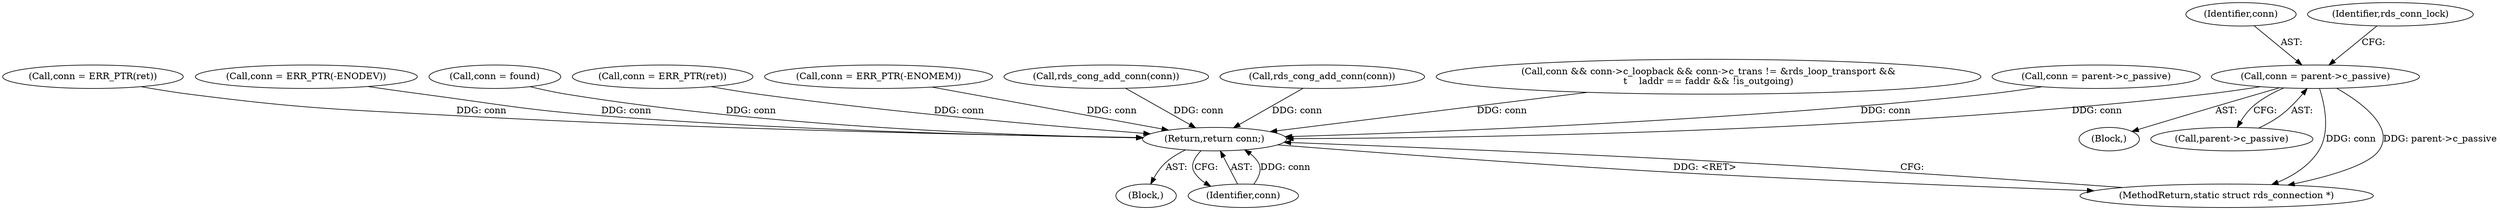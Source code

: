 digraph "0_linux_8c7188b23474cca017b3ef354c4a58456f68303a@pointer" {
"1000400" [label="(Call,conn = parent->c_passive)"];
"1000457" [label="(Return,return conn;)"];
"1000299" [label="(Call,conn = ERR_PTR(ret))"];
"1000392" [label="(Block,)"];
"1000277" [label="(Call,conn = ERR_PTR(-ENODEV))"];
"1000113" [label="(Block,)"];
"1000458" [label="(Identifier,conn)"];
"1000437" [label="(Call,conn = found)"];
"1000402" [label="(Call,parent->c_passive)"];
"1000459" [label="(MethodReturn,static struct rds_connection *)"];
"1000457" [label="(Return,return conn;)"];
"1000238" [label="(Call,conn = ERR_PTR(ret))"];
"1000179" [label="(Call,conn = ERR_PTR(-ENOMEM))"];
"1000400" [label="(Call,conn = parent->c_passive)"];
"1000401" [label="(Identifier,conn)"];
"1000448" [label="(Call,rds_cong_add_conn(conn))"];
"1000412" [label="(Call,rds_cong_add_conn(conn))"];
"1000138" [label="(Call,conn && conn->c_loopback && conn->c_trans != &rds_loop_transport &&\n\t    laddr == faddr && !is_outgoing)"];
"1000454" [label="(Identifier,rds_conn_lock)"];
"1000161" [label="(Call,conn = parent->c_passive)"];
"1000400" -> "1000392"  [label="AST: "];
"1000400" -> "1000402"  [label="CFG: "];
"1000401" -> "1000400"  [label="AST: "];
"1000402" -> "1000400"  [label="AST: "];
"1000454" -> "1000400"  [label="CFG: "];
"1000400" -> "1000459"  [label="DDG: conn"];
"1000400" -> "1000459"  [label="DDG: parent->c_passive"];
"1000400" -> "1000457"  [label="DDG: conn"];
"1000457" -> "1000113"  [label="AST: "];
"1000457" -> "1000458"  [label="CFG: "];
"1000458" -> "1000457"  [label="AST: "];
"1000459" -> "1000457"  [label="CFG: "];
"1000457" -> "1000459"  [label="DDG: <RET>"];
"1000458" -> "1000457"  [label="DDG: conn"];
"1000238" -> "1000457"  [label="DDG: conn"];
"1000138" -> "1000457"  [label="DDG: conn"];
"1000437" -> "1000457"  [label="DDG: conn"];
"1000179" -> "1000457"  [label="DDG: conn"];
"1000448" -> "1000457"  [label="DDG: conn"];
"1000412" -> "1000457"  [label="DDG: conn"];
"1000277" -> "1000457"  [label="DDG: conn"];
"1000299" -> "1000457"  [label="DDG: conn"];
"1000161" -> "1000457"  [label="DDG: conn"];
}
